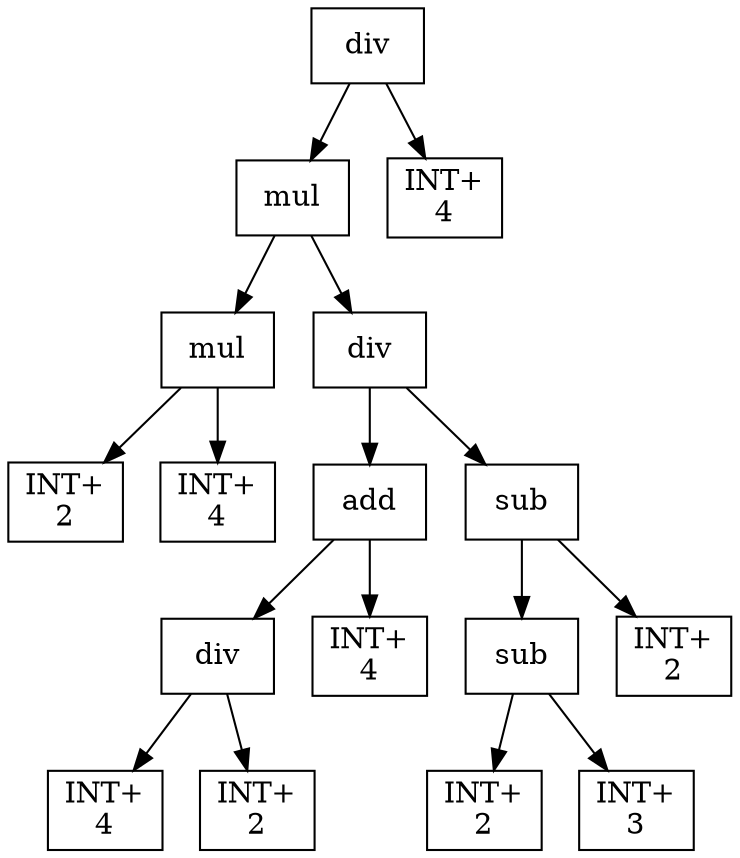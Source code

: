 digraph expr {
  node [shape=box];
  n1 [label="div"];
  n2 [label="mul"];
  n3 [label="mul"];
  n4 [label="INT+\n2"];
  n5 [label="INT+\n4"];
  n3 -> n4;
  n3 -> n5;
  n6 [label="div"];
  n7 [label="add"];
  n8 [label="div"];
  n9 [label="INT+\n4"];
  n10 [label="INT+\n2"];
  n8 -> n9;
  n8 -> n10;
  n11 [label="INT+\n4"];
  n7 -> n8;
  n7 -> n11;
  n12 [label="sub"];
  n13 [label="sub"];
  n14 [label="INT+\n2"];
  n15 [label="INT+\n3"];
  n13 -> n14;
  n13 -> n15;
  n16 [label="INT+\n2"];
  n12 -> n13;
  n12 -> n16;
  n6 -> n7;
  n6 -> n12;
  n2 -> n3;
  n2 -> n6;
  n17 [label="INT+\n4"];
  n1 -> n2;
  n1 -> n17;
}